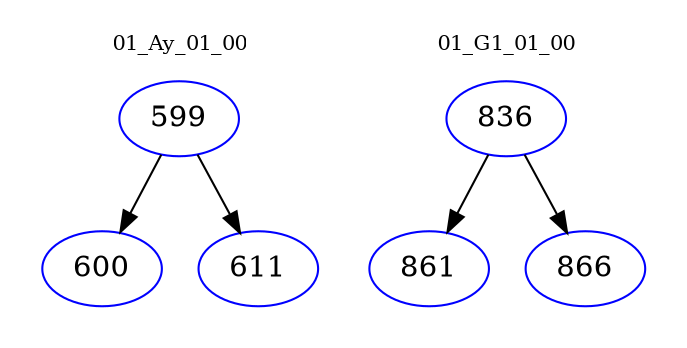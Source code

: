 digraph{
subgraph cluster_0 {
color = white
label = "01_Ay_01_00";
fontsize=10;
T0_599 [label="599", color="blue"]
T0_599 -> T0_600 [color="black"]
T0_600 [label="600", color="blue"]
T0_599 -> T0_611 [color="black"]
T0_611 [label="611", color="blue"]
}
subgraph cluster_1 {
color = white
label = "01_G1_01_00";
fontsize=10;
T1_836 [label="836", color="blue"]
T1_836 -> T1_861 [color="black"]
T1_861 [label="861", color="blue"]
T1_836 -> T1_866 [color="black"]
T1_866 [label="866", color="blue"]
}
}
